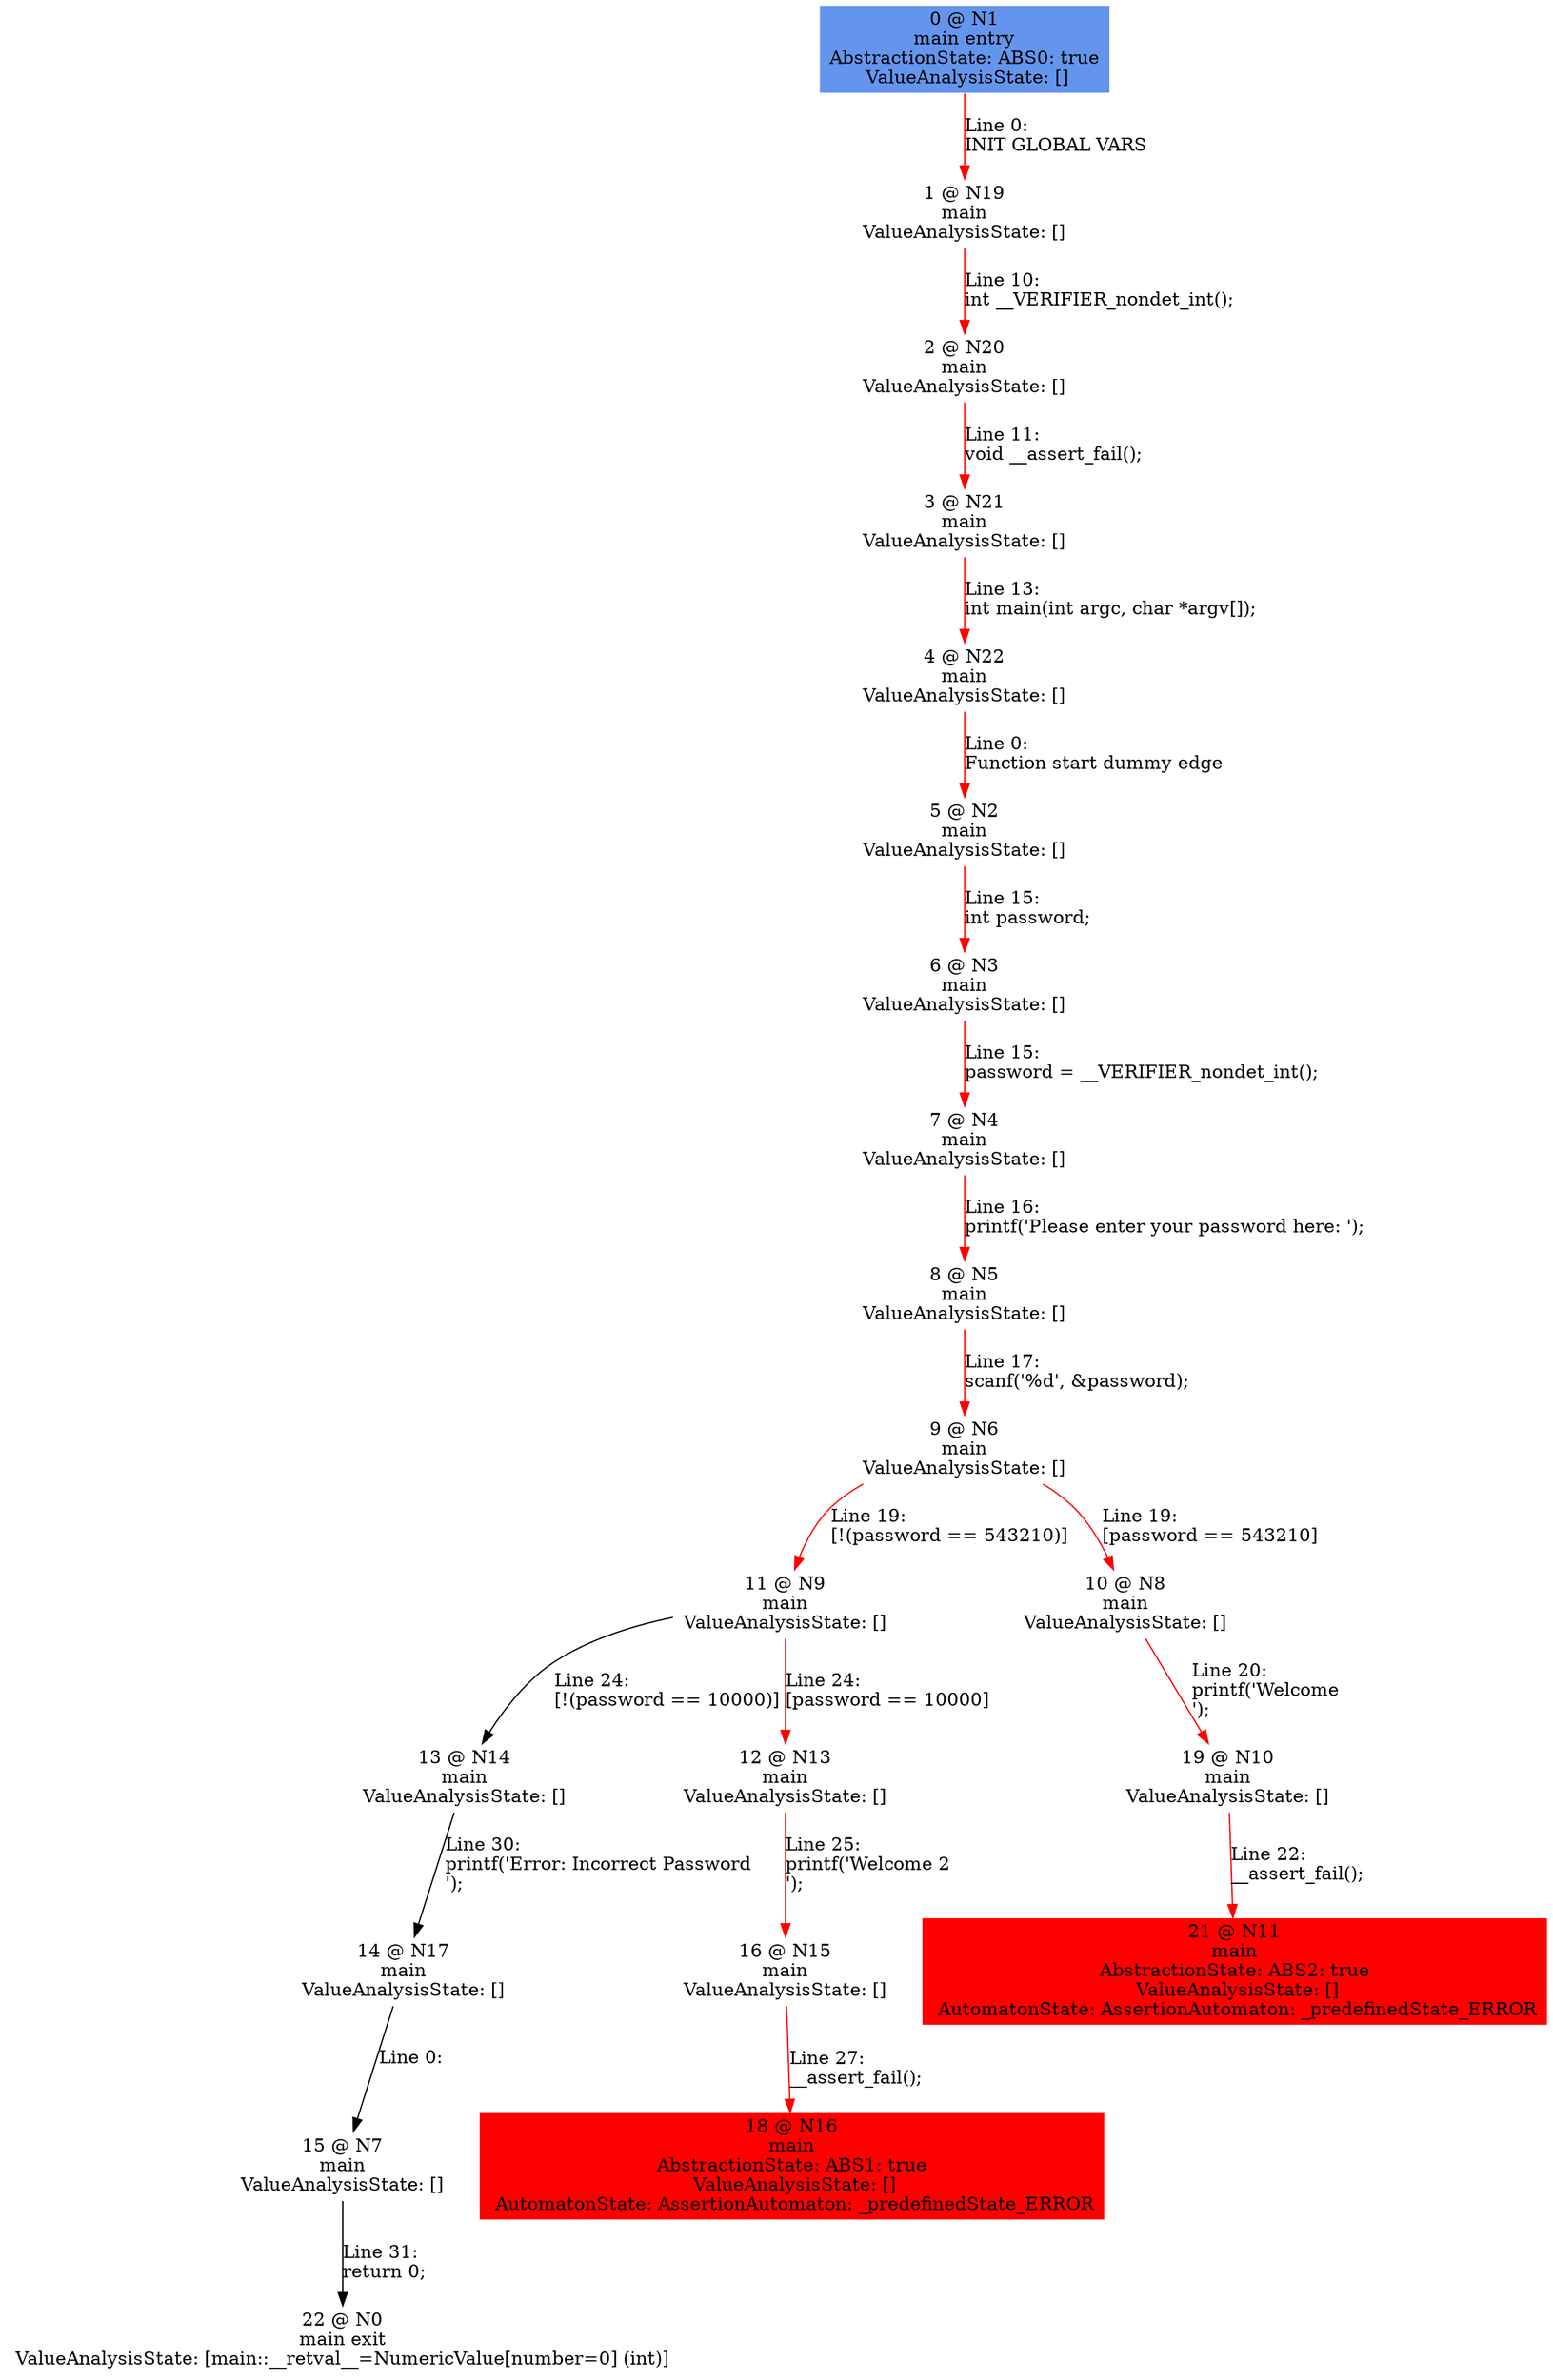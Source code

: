 digraph ARG {
node [style="filled" shape="box" color="white"]
0 [fillcolor="cornflowerblue" label="0 @ N1\nmain entry\nAbstractionState: ABS0: true\n ValueAnalysisState: []\n" id="0"]
1 [label="1 @ N19\nmain\nValueAnalysisState: []\n" id="1"]
2 [label="2 @ N20\nmain\nValueAnalysisState: []\n" id="2"]
3 [label="3 @ N21\nmain\nValueAnalysisState: []\n" id="3"]
4 [label="4 @ N22\nmain\nValueAnalysisState: []\n" id="4"]
5 [label="5 @ N2\nmain\nValueAnalysisState: []\n" id="5"]
6 [label="6 @ N3\nmain\nValueAnalysisState: []\n" id="6"]
7 [label="7 @ N4\nmain\nValueAnalysisState: []\n" id="7"]
8 [label="8 @ N5\nmain\nValueAnalysisState: []\n" id="8"]
9 [label="9 @ N6\nmain\nValueAnalysisState: []\n" id="9"]
11 [label="11 @ N9\nmain\nValueAnalysisState: []\n" id="11"]
13 [label="13 @ N14\nmain\nValueAnalysisState: []\n" id="13"]
14 [label="14 @ N17\nmain\nValueAnalysisState: []\n" id="14"]
15 [label="15 @ N7\nmain\nValueAnalysisState: []\n" id="15"]
22 [label="22 @ N0\nmain exit\nValueAnalysisState: [main::__retval__=NumericValue[number=0] (int)]\n" id="22"]
12 [label="12 @ N13\nmain\nValueAnalysisState: []\n" id="12"]
16 [label="16 @ N15\nmain\nValueAnalysisState: []\n" id="16"]
18 [fillcolor="red" label="18 @ N16\nmain\nAbstractionState: ABS1: true\n ValueAnalysisState: []\n AutomatonState: AssertionAutomaton: _predefinedState_ERROR\n" id="18"]
10 [label="10 @ N8\nmain\nValueAnalysisState: []\n" id="10"]
19 [label="19 @ N10\nmain\nValueAnalysisState: []\n" id="19"]
21 [fillcolor="red" label="21 @ N11\nmain\nAbstractionState: ABS2: true\n ValueAnalysisState: []\n AutomatonState: AssertionAutomaton: _predefinedState_ERROR\n" id="21"]
0 -> 1 [color="red" label="Line 0: \lINIT GLOBAL VARS\l" id="0 -> 1"]
1 -> 2 [color="red" label="Line 10: \lint __VERIFIER_nondet_int();\l" id="1 -> 2"]
2 -> 3 [color="red" label="Line 11: \lvoid __assert_fail();\l" id="2 -> 3"]
3 -> 4 [color="red" label="Line 13: \lint main(int argc, char *argv[]);\l" id="3 -> 4"]
4 -> 5 [color="red" label="Line 0: \lFunction start dummy edge\l" id="4 -> 5"]
5 -> 6 [color="red" label="Line 15: \lint password;\l" id="5 -> 6"]
6 -> 7 [color="red" label="Line 15: \lpassword = __VERIFIER_nondet_int();\l" id="6 -> 7"]
7 -> 8 [color="red" label="Line 16: \lprintf('Please enter your password here: ');\l" id="7 -> 8"]
8 -> 9 [color="red" label="Line 17: \lscanf('%d', &password);\l" id="8 -> 9"]
9 -> 10 [color="red" label="Line 19: \l[password == 543210]\l" id="9 -> 10"]
9 -> 11 [color="red" label="Line 19: \l[!(password == 543210)]\l" id="9 -> 11"]
11 -> 12 [color="red" label="Line 24: \l[password == 10000]\l" id="11 -> 12"]
11 -> 13 [label="Line 24: \l[!(password == 10000)]\l" id="11 -> 13"]
13 -> 14 [label="Line 30: \lprintf('Error: Incorrect Password \n');\l" id="13 -> 14"]
14 -> 15 [label="Line 0: \l\l" id="14 -> 15"]
15 -> 22 [label="Line 31: \lreturn 0;\l" id="15 -> 22"]
12 -> 16 [color="red" label="Line 25: \lprintf('Welcome 2\n');\l" id="12 -> 16"]
16 -> 18 [color="red" label="Line 27: \l__assert_fail();\l" id="16 -> 18"]
10 -> 19 [color="red" label="Line 20: \lprintf('Welcome \n');\l" id="10 -> 19"]
19 -> 21 [color="red" label="Line 22: \l__assert_fail();\l" id="19 -> 21"]
}
